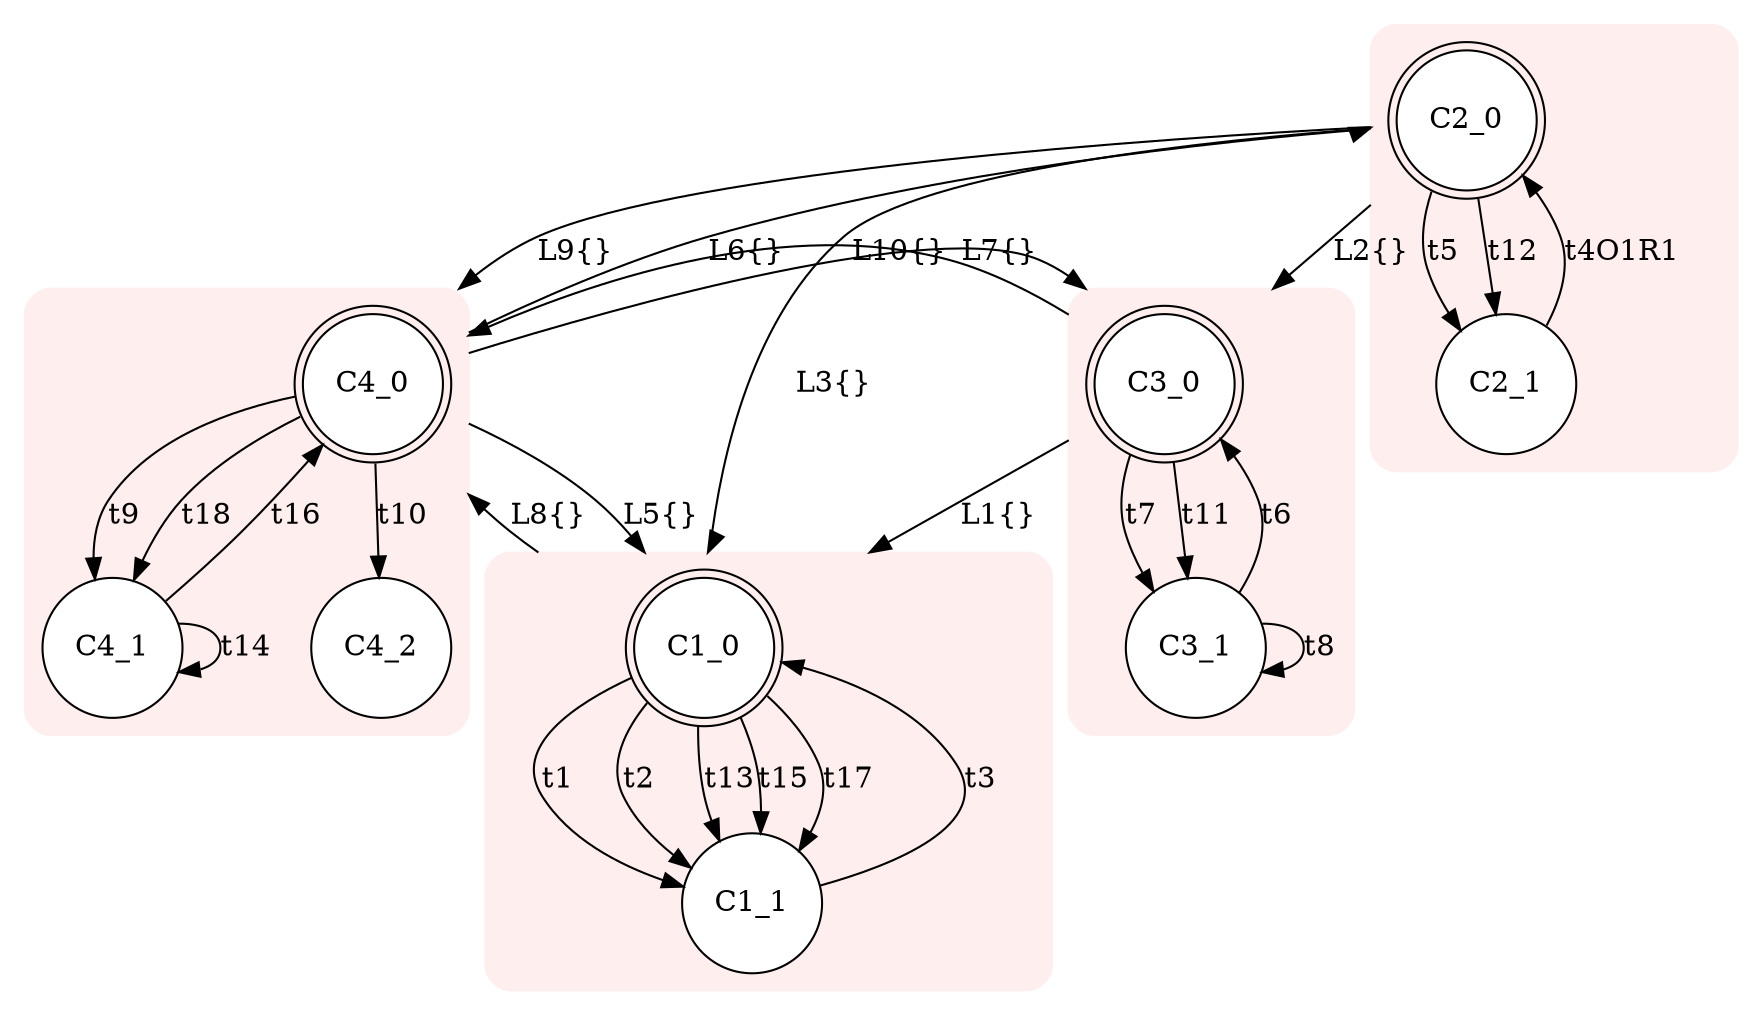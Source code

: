 digraph "input/icp" {
node [style=filled fillcolor=white] compound=true
subgraph cluster1 {
style="rounded,filled" color="#FFEEEE"node [shape=doublecircle]; C1_0;
node [shape=circle];
C1_0 -> C1_1 [label="t1"];
C1_0 -> C1_1 [label="t2"];
C1_1 -> C1_0 [label="t3"];
C1_0 -> C1_1 [label="t13"];
C1_0 -> C1_1 [label="t15"];
C1_0 -> C1_1 [label="t17"];
}
subgraph cluster2 {
style="rounded,filled" color="#FFEEEE"node [shape=doublecircle]; C2_0;
node [shape=circle];
C2_1 -> C2_0 [label="t4O1R1"];
C2_0 -> C2_1 [label="t5"];
C2_0 -> C2_1 [label="t12"];
}
subgraph cluster3 {
style="rounded,filled" color="#FFEEEE"node [shape=doublecircle]; C3_0;
node [shape=circle];
C3_1 -> C3_0 [label="t6"];
C3_0 -> C3_1 [label="t7"];
C3_1 -> C3_1 [label="t8"];
C3_0 -> C3_1 [label="t11"];
}
subgraph cluster4 {
style="rounded,filled" color="#FFEEEE"node [shape=doublecircle]; C4_0;
node [shape=circle];
C4_0 -> C4_1 [label="t9"];
C4_0 -> C4_2 [label="t10"];
C4_1 -> C4_1 [label="t14"];
C4_1 -> C4_0 [label="t16"];
C4_0 -> C4_1 [label="t18"];
}
C3_0 -> C1_0 [ltail=cluster3 lhead=cluster1 label="L1{}"];
C2_0 -> C3_0 [ltail=cluster2 lhead=cluster3 label="L2{}"];
C2_0 -> C1_0 [ltail=cluster2 lhead=cluster1 label="L3{}"];
C4_0 -> C1_0 [ltail=cluster4 lhead=cluster1 label="L5{}"];
C4_0 -> C2_0 [ltail=cluster4 lhead=cluster2 label="L6{}"];
C4_0 -> C3_0 [ltail=cluster4 lhead=cluster3 label="L7{}"];
C1_0 -> C4_0 [ltail=cluster1 lhead=cluster4 label="L8{}"];
C2_0 -> C4_0 [ltail=cluster2 lhead=cluster4 label="L9{}"];
C3_0 -> C4_0 [ltail=cluster3 lhead=cluster4 label="L10{}"];
}
